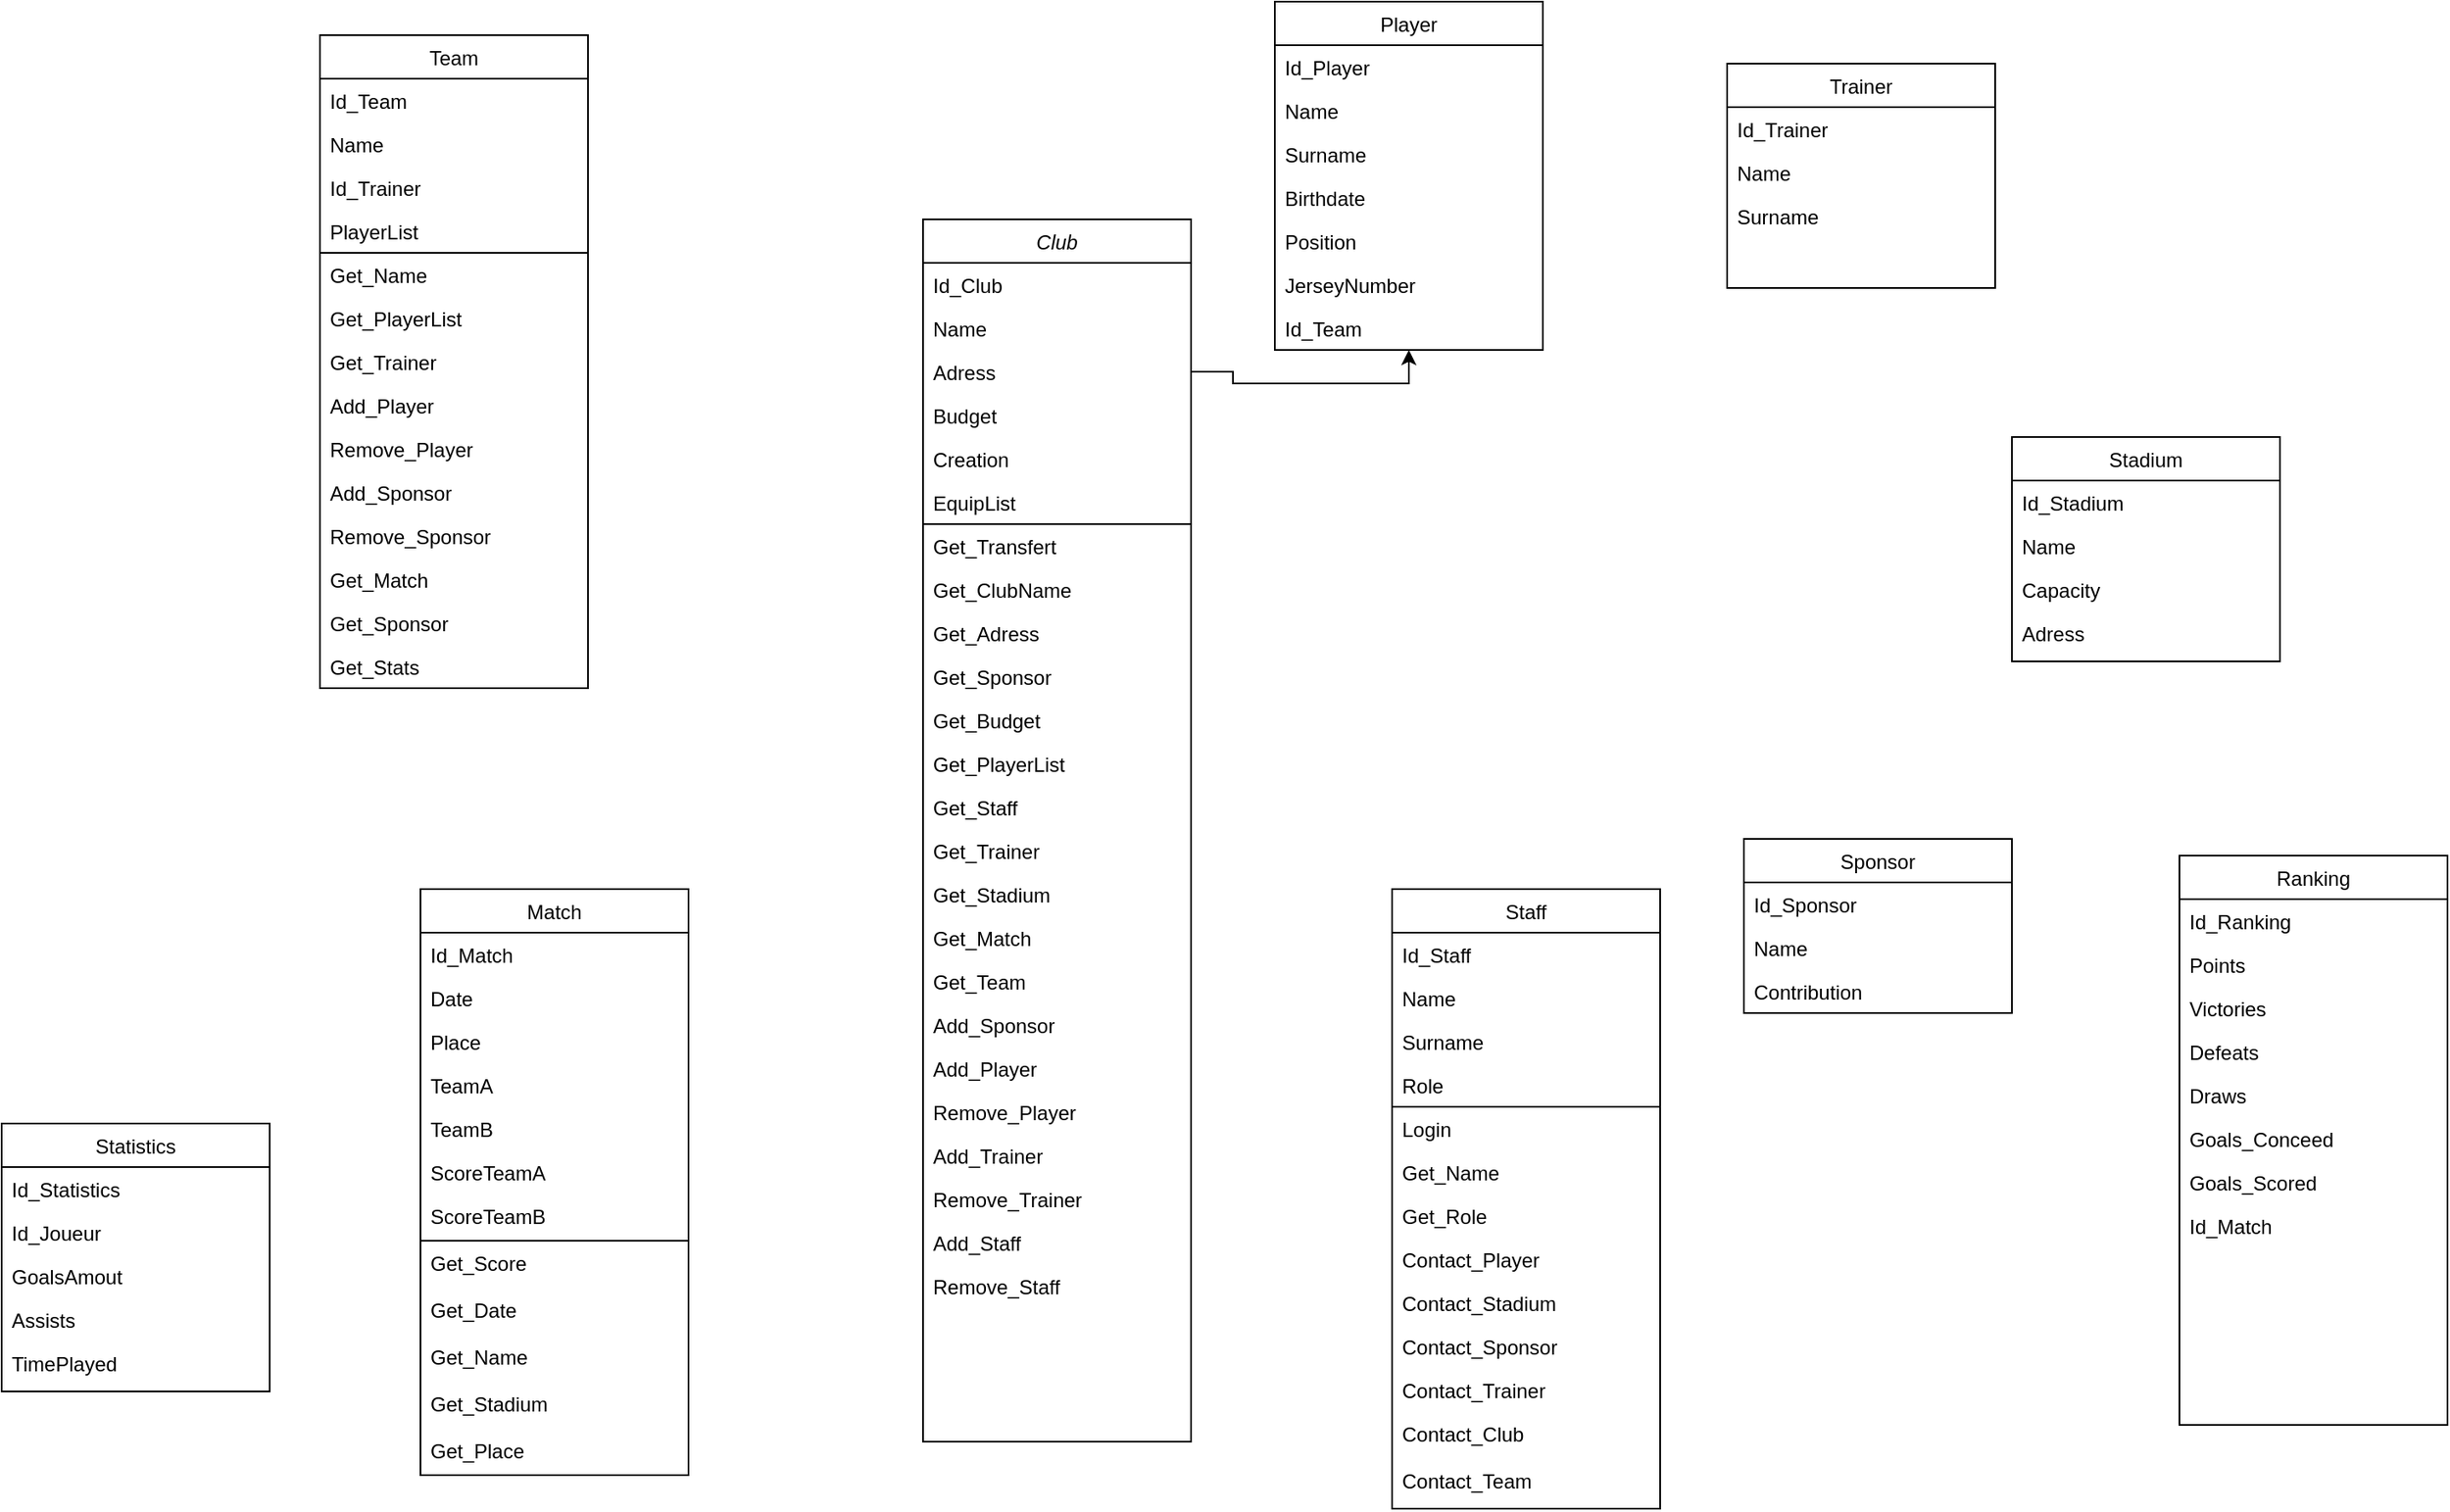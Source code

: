 <mxfile version="24.9.1">
  <diagram id="C5RBs43oDa-KdzZeNtuy" name="Page-1">
    <mxGraphModel dx="1793" dy="965" grid="1" gridSize="10" guides="1" tooltips="1" connect="1" arrows="1" fold="1" page="1" pageScale="1" pageWidth="827" pageHeight="1169" math="0" shadow="0">
      <root>
        <mxCell id="WIyWlLk6GJQsqaUBKTNV-0" />
        <mxCell id="WIyWlLk6GJQsqaUBKTNV-1" parent="WIyWlLk6GJQsqaUBKTNV-0" />
        <mxCell id="zkfFHV4jXpPFQw0GAbJ--0" value="Club" style="swimlane;fontStyle=2;align=center;verticalAlign=top;childLayout=stackLayout;horizontal=1;startSize=26;horizontalStack=0;resizeParent=1;resizeLast=0;collapsible=1;marginBottom=0;rounded=0;shadow=0;strokeWidth=1;" parent="WIyWlLk6GJQsqaUBKTNV-1" vertex="1">
          <mxGeometry x="660" y="370" width="160" height="730" as="geometry">
            <mxRectangle x="230" y="140" width="160" height="26" as="alternateBounds" />
          </mxGeometry>
        </mxCell>
        <mxCell id="zkfFHV4jXpPFQw0GAbJ--1" value="Id_Club" style="text;align=left;verticalAlign=top;spacingLeft=4;spacingRight=4;overflow=hidden;rotatable=0;points=[[0,0.5],[1,0.5]];portConstraint=eastwest;" parent="zkfFHV4jXpPFQw0GAbJ--0" vertex="1">
          <mxGeometry y="26" width="160" height="26" as="geometry" />
        </mxCell>
        <mxCell id="zkfFHV4jXpPFQw0GAbJ--2" value="Name" style="text;align=left;verticalAlign=top;spacingLeft=4;spacingRight=4;overflow=hidden;rotatable=0;points=[[0,0.5],[1,0.5]];portConstraint=eastwest;rounded=0;shadow=0;html=0;" parent="zkfFHV4jXpPFQw0GAbJ--0" vertex="1">
          <mxGeometry y="52" width="160" height="26" as="geometry" />
        </mxCell>
        <mxCell id="zkfFHV4jXpPFQw0GAbJ--3" value="Adress" style="text;align=left;verticalAlign=top;spacingLeft=4;spacingRight=4;overflow=hidden;rotatable=0;points=[[0,0.5],[1,0.5]];portConstraint=eastwest;rounded=0;shadow=0;html=0;" parent="zkfFHV4jXpPFQw0GAbJ--0" vertex="1">
          <mxGeometry y="78" width="160" height="26" as="geometry" />
        </mxCell>
        <mxCell id="9PGojZ2IDabCklF1MC3D-15" value="Budget" style="text;align=left;verticalAlign=top;spacingLeft=4;spacingRight=4;overflow=hidden;rotatable=0;points=[[0,0.5],[1,0.5]];portConstraint=eastwest;rounded=0;shadow=0;html=0;" vertex="1" parent="zkfFHV4jXpPFQw0GAbJ--0">
          <mxGeometry y="104" width="160" height="26" as="geometry" />
        </mxCell>
        <mxCell id="9PGojZ2IDabCklF1MC3D-16" value="Creation" style="text;align=left;verticalAlign=top;spacingLeft=4;spacingRight=4;overflow=hidden;rotatable=0;points=[[0,0.5],[1,0.5]];portConstraint=eastwest;rounded=0;shadow=0;html=0;" vertex="1" parent="zkfFHV4jXpPFQw0GAbJ--0">
          <mxGeometry y="130" width="160" height="26" as="geometry" />
        </mxCell>
        <mxCell id="9PGojZ2IDabCklF1MC3D-18" value="EquipList" style="text;align=left;verticalAlign=top;spacingLeft=4;spacingRight=4;overflow=hidden;rotatable=0;points=[[0,0.5],[1,0.5]];portConstraint=eastwest;rounded=0;shadow=0;html=0;" vertex="1" parent="zkfFHV4jXpPFQw0GAbJ--0">
          <mxGeometry y="156" width="160" height="26" as="geometry" />
        </mxCell>
        <mxCell id="9PGojZ2IDabCklF1MC3D-79" value="" style="endArrow=none;html=1;rounded=0;" edge="1" parent="zkfFHV4jXpPFQw0GAbJ--0">
          <mxGeometry width="50" height="50" relative="1" as="geometry">
            <mxPoint y="182" as="sourcePoint" />
            <mxPoint x="160" y="182" as="targetPoint" />
          </mxGeometry>
        </mxCell>
        <mxCell id="9PGojZ2IDabCklF1MC3D-80" value="Get_Transfert" style="text;align=left;verticalAlign=top;spacingLeft=4;spacingRight=4;overflow=hidden;rotatable=0;points=[[0,0.5],[1,0.5]];portConstraint=eastwest;rounded=0;shadow=0;html=0;" vertex="1" parent="zkfFHV4jXpPFQw0GAbJ--0">
          <mxGeometry y="182" width="160" height="26" as="geometry" />
        </mxCell>
        <mxCell id="9PGojZ2IDabCklF1MC3D-81" value="Get_ClubName" style="text;align=left;verticalAlign=top;spacingLeft=4;spacingRight=4;overflow=hidden;rotatable=0;points=[[0,0.5],[1,0.5]];portConstraint=eastwest;rounded=0;shadow=0;html=0;" vertex="1" parent="zkfFHV4jXpPFQw0GAbJ--0">
          <mxGeometry y="208" width="160" height="26" as="geometry" />
        </mxCell>
        <mxCell id="9PGojZ2IDabCklF1MC3D-82" value="Get_Adress" style="text;align=left;verticalAlign=top;spacingLeft=4;spacingRight=4;overflow=hidden;rotatable=0;points=[[0,0.5],[1,0.5]];portConstraint=eastwest;rounded=0;shadow=0;html=0;" vertex="1" parent="zkfFHV4jXpPFQw0GAbJ--0">
          <mxGeometry y="234" width="160" height="26" as="geometry" />
        </mxCell>
        <mxCell id="9PGojZ2IDabCklF1MC3D-83" value="Get_Sponsor" style="text;align=left;verticalAlign=top;spacingLeft=4;spacingRight=4;overflow=hidden;rotatable=0;points=[[0,0.5],[1,0.5]];portConstraint=eastwest;rounded=0;shadow=0;html=0;" vertex="1" parent="zkfFHV4jXpPFQw0GAbJ--0">
          <mxGeometry y="260" width="160" height="26" as="geometry" />
        </mxCell>
        <mxCell id="9PGojZ2IDabCklF1MC3D-84" value="Get_Budget" style="text;align=left;verticalAlign=top;spacingLeft=4;spacingRight=4;overflow=hidden;rotatable=0;points=[[0,0.5],[1,0.5]];portConstraint=eastwest;rounded=0;shadow=0;html=0;" vertex="1" parent="zkfFHV4jXpPFQw0GAbJ--0">
          <mxGeometry y="286" width="160" height="26" as="geometry" />
        </mxCell>
        <mxCell id="9PGojZ2IDabCklF1MC3D-85" value="Get_PlayerList" style="text;align=left;verticalAlign=top;spacingLeft=4;spacingRight=4;overflow=hidden;rotatable=0;points=[[0,0.5],[1,0.5]];portConstraint=eastwest;rounded=0;shadow=0;html=0;" vertex="1" parent="zkfFHV4jXpPFQw0GAbJ--0">
          <mxGeometry y="312" width="160" height="26" as="geometry" />
        </mxCell>
        <mxCell id="9PGojZ2IDabCklF1MC3D-86" value="Get_Staff" style="text;align=left;verticalAlign=top;spacingLeft=4;spacingRight=4;overflow=hidden;rotatable=0;points=[[0,0.5],[1,0.5]];portConstraint=eastwest;rounded=0;shadow=0;html=0;" vertex="1" parent="zkfFHV4jXpPFQw0GAbJ--0">
          <mxGeometry y="338" width="160" height="26" as="geometry" />
        </mxCell>
        <mxCell id="9PGojZ2IDabCklF1MC3D-87" value="Get_Trainer" style="text;align=left;verticalAlign=top;spacingLeft=4;spacingRight=4;overflow=hidden;rotatable=0;points=[[0,0.5],[1,0.5]];portConstraint=eastwest;rounded=0;shadow=0;html=0;" vertex="1" parent="zkfFHV4jXpPFQw0GAbJ--0">
          <mxGeometry y="364" width="160" height="26" as="geometry" />
        </mxCell>
        <mxCell id="9PGojZ2IDabCklF1MC3D-88" value="Get_Stadium" style="text;align=left;verticalAlign=top;spacingLeft=4;spacingRight=4;overflow=hidden;rotatable=0;points=[[0,0.5],[1,0.5]];portConstraint=eastwest;rounded=0;shadow=0;html=0;" vertex="1" parent="zkfFHV4jXpPFQw0GAbJ--0">
          <mxGeometry y="390" width="160" height="26" as="geometry" />
        </mxCell>
        <mxCell id="9PGojZ2IDabCklF1MC3D-89" value="Get_Match" style="text;align=left;verticalAlign=top;spacingLeft=4;spacingRight=4;overflow=hidden;rotatable=0;points=[[0,0.5],[1,0.5]];portConstraint=eastwest;rounded=0;shadow=0;html=0;" vertex="1" parent="zkfFHV4jXpPFQw0GAbJ--0">
          <mxGeometry y="416" width="160" height="26" as="geometry" />
        </mxCell>
        <mxCell id="9PGojZ2IDabCklF1MC3D-90" value="Get_Team" style="text;align=left;verticalAlign=top;spacingLeft=4;spacingRight=4;overflow=hidden;rotatable=0;points=[[0,0.5],[1,0.5]];portConstraint=eastwest;rounded=0;shadow=0;html=0;" vertex="1" parent="zkfFHV4jXpPFQw0GAbJ--0">
          <mxGeometry y="442" width="160" height="26" as="geometry" />
        </mxCell>
        <mxCell id="9PGojZ2IDabCklF1MC3D-128" value="Add_Sponsor" style="text;align=left;verticalAlign=top;spacingLeft=4;spacingRight=4;overflow=hidden;rotatable=0;points=[[0,0.5],[1,0.5]];portConstraint=eastwest;rounded=0;shadow=0;html=0;" vertex="1" parent="zkfFHV4jXpPFQw0GAbJ--0">
          <mxGeometry y="468" width="160" height="26" as="geometry" />
        </mxCell>
        <mxCell id="9PGojZ2IDabCklF1MC3D-123" value="Add_Player" style="text;align=left;verticalAlign=top;spacingLeft=4;spacingRight=4;overflow=hidden;rotatable=0;points=[[0,0.5],[1,0.5]];portConstraint=eastwest;rounded=0;shadow=0;html=0;" vertex="1" parent="zkfFHV4jXpPFQw0GAbJ--0">
          <mxGeometry y="494" width="160" height="26" as="geometry" />
        </mxCell>
        <mxCell id="9PGojZ2IDabCklF1MC3D-124" value="Remove_Player" style="text;align=left;verticalAlign=top;spacingLeft=4;spacingRight=4;overflow=hidden;rotatable=0;points=[[0,0.5],[1,0.5]];portConstraint=eastwest;rounded=0;shadow=0;html=0;" vertex="1" parent="zkfFHV4jXpPFQw0GAbJ--0">
          <mxGeometry y="520" width="160" height="26" as="geometry" />
        </mxCell>
        <mxCell id="9PGojZ2IDabCklF1MC3D-126" value="Add_Trainer" style="text;align=left;verticalAlign=top;spacingLeft=4;spacingRight=4;overflow=hidden;rotatable=0;points=[[0,0.5],[1,0.5]];portConstraint=eastwest;rounded=0;shadow=0;html=0;" vertex="1" parent="zkfFHV4jXpPFQw0GAbJ--0">
          <mxGeometry y="546" width="160" height="26" as="geometry" />
        </mxCell>
        <mxCell id="9PGojZ2IDabCklF1MC3D-129" value="Remove_Trainer" style="text;align=left;verticalAlign=top;spacingLeft=4;spacingRight=4;overflow=hidden;rotatable=0;points=[[0,0.5],[1,0.5]];portConstraint=eastwest;rounded=0;shadow=0;html=0;" vertex="1" parent="zkfFHV4jXpPFQw0GAbJ--0">
          <mxGeometry y="572" width="160" height="26" as="geometry" />
        </mxCell>
        <mxCell id="9PGojZ2IDabCklF1MC3D-130" value="Add_Staff" style="text;align=left;verticalAlign=top;spacingLeft=4;spacingRight=4;overflow=hidden;rotatable=0;points=[[0,0.5],[1,0.5]];portConstraint=eastwest;rounded=0;shadow=0;html=0;" vertex="1" parent="zkfFHV4jXpPFQw0GAbJ--0">
          <mxGeometry y="598" width="160" height="26" as="geometry" />
        </mxCell>
        <mxCell id="9PGojZ2IDabCklF1MC3D-131" value="Remove_Staff" style="text;align=left;verticalAlign=top;spacingLeft=4;spacingRight=4;overflow=hidden;rotatable=0;points=[[0,0.5],[1,0.5]];portConstraint=eastwest;rounded=0;shadow=0;html=0;" vertex="1" parent="zkfFHV4jXpPFQw0GAbJ--0">
          <mxGeometry y="624" width="160" height="26" as="geometry" />
        </mxCell>
        <mxCell id="zkfFHV4jXpPFQw0GAbJ--17" value="Player" style="swimlane;fontStyle=0;align=center;verticalAlign=top;childLayout=stackLayout;horizontal=1;startSize=26;horizontalStack=0;resizeParent=1;resizeLast=0;collapsible=1;marginBottom=0;rounded=0;shadow=0;strokeWidth=1;" parent="WIyWlLk6GJQsqaUBKTNV-1" vertex="1">
          <mxGeometry x="870" y="240" width="160" height="208" as="geometry">
            <mxRectangle x="550" y="140" width="160" height="26" as="alternateBounds" />
          </mxGeometry>
        </mxCell>
        <mxCell id="zkfFHV4jXpPFQw0GAbJ--18" value="Id_Player" style="text;align=left;verticalAlign=top;spacingLeft=4;spacingRight=4;overflow=hidden;rotatable=0;points=[[0,0.5],[1,0.5]];portConstraint=eastwest;" parent="zkfFHV4jXpPFQw0GAbJ--17" vertex="1">
          <mxGeometry y="26" width="160" height="26" as="geometry" />
        </mxCell>
        <mxCell id="zkfFHV4jXpPFQw0GAbJ--19" value="Name" style="text;align=left;verticalAlign=top;spacingLeft=4;spacingRight=4;overflow=hidden;rotatable=0;points=[[0,0.5],[1,0.5]];portConstraint=eastwest;rounded=0;shadow=0;html=0;" parent="zkfFHV4jXpPFQw0GAbJ--17" vertex="1">
          <mxGeometry y="52" width="160" height="26" as="geometry" />
        </mxCell>
        <mxCell id="zkfFHV4jXpPFQw0GAbJ--20" value="Surname" style="text;align=left;verticalAlign=top;spacingLeft=4;spacingRight=4;overflow=hidden;rotatable=0;points=[[0,0.5],[1,0.5]];portConstraint=eastwest;rounded=0;shadow=0;html=0;" parent="zkfFHV4jXpPFQw0GAbJ--17" vertex="1">
          <mxGeometry y="78" width="160" height="26" as="geometry" />
        </mxCell>
        <mxCell id="zkfFHV4jXpPFQw0GAbJ--21" value="Birthdate" style="text;align=left;verticalAlign=top;spacingLeft=4;spacingRight=4;overflow=hidden;rotatable=0;points=[[0,0.5],[1,0.5]];portConstraint=eastwest;rounded=0;shadow=0;html=0;" parent="zkfFHV4jXpPFQw0GAbJ--17" vertex="1">
          <mxGeometry y="104" width="160" height="26" as="geometry" />
        </mxCell>
        <mxCell id="zkfFHV4jXpPFQw0GAbJ--22" value="Position" style="text;align=left;verticalAlign=top;spacingLeft=4;spacingRight=4;overflow=hidden;rotatable=0;points=[[0,0.5],[1,0.5]];portConstraint=eastwest;rounded=0;shadow=0;html=0;" parent="zkfFHV4jXpPFQw0GAbJ--17" vertex="1">
          <mxGeometry y="130" width="160" height="26" as="geometry" />
        </mxCell>
        <mxCell id="zkfFHV4jXpPFQw0GAbJ--24" value="JerseyNumber" style="text;align=left;verticalAlign=top;spacingLeft=4;spacingRight=4;overflow=hidden;rotatable=0;points=[[0,0.5],[1,0.5]];portConstraint=eastwest;" parent="zkfFHV4jXpPFQw0GAbJ--17" vertex="1">
          <mxGeometry y="156" width="160" height="26" as="geometry" />
        </mxCell>
        <mxCell id="zkfFHV4jXpPFQw0GAbJ--25" value="Id_Team" style="text;align=left;verticalAlign=top;spacingLeft=4;spacingRight=4;overflow=hidden;rotatable=0;points=[[0,0.5],[1,0.5]];portConstraint=eastwest;" parent="zkfFHV4jXpPFQw0GAbJ--17" vertex="1">
          <mxGeometry y="182" width="160" height="26" as="geometry" />
        </mxCell>
        <mxCell id="9PGojZ2IDabCklF1MC3D-20" value="Team" style="swimlane;fontStyle=0;align=center;verticalAlign=top;childLayout=stackLayout;horizontal=1;startSize=26;horizontalStack=0;resizeParent=1;resizeLast=0;collapsible=1;marginBottom=0;rounded=0;shadow=0;strokeWidth=1;" vertex="1" parent="WIyWlLk6GJQsqaUBKTNV-1">
          <mxGeometry x="300" y="260" width="160" height="390" as="geometry">
            <mxRectangle x="550" y="140" width="160" height="26" as="alternateBounds" />
          </mxGeometry>
        </mxCell>
        <mxCell id="9PGojZ2IDabCklF1MC3D-21" value="Id_Team" style="text;align=left;verticalAlign=top;spacingLeft=4;spacingRight=4;overflow=hidden;rotatable=0;points=[[0,0.5],[1,0.5]];portConstraint=eastwest;" vertex="1" parent="9PGojZ2IDabCklF1MC3D-20">
          <mxGeometry y="26" width="160" height="26" as="geometry" />
        </mxCell>
        <mxCell id="9PGojZ2IDabCklF1MC3D-22" value="Name" style="text;align=left;verticalAlign=top;spacingLeft=4;spacingRight=4;overflow=hidden;rotatable=0;points=[[0,0.5],[1,0.5]];portConstraint=eastwest;rounded=0;shadow=0;html=0;" vertex="1" parent="9PGojZ2IDabCklF1MC3D-20">
          <mxGeometry y="52" width="160" height="26" as="geometry" />
        </mxCell>
        <mxCell id="9PGojZ2IDabCklF1MC3D-23" value="Id_Trainer" style="text;align=left;verticalAlign=top;spacingLeft=4;spacingRight=4;overflow=hidden;rotatable=0;points=[[0,0.5],[1,0.5]];portConstraint=eastwest;rounded=0;shadow=0;html=0;" vertex="1" parent="9PGojZ2IDabCklF1MC3D-20">
          <mxGeometry y="78" width="160" height="26" as="geometry" />
        </mxCell>
        <mxCell id="9PGojZ2IDabCklF1MC3D-24" value="PlayerList" style="text;align=left;verticalAlign=top;spacingLeft=4;spacingRight=4;overflow=hidden;rotatable=0;points=[[0,0.5],[1,0.5]];portConstraint=eastwest;rounded=0;shadow=0;html=0;" vertex="1" parent="9PGojZ2IDabCklF1MC3D-20">
          <mxGeometry y="104" width="160" height="26" as="geometry" />
        </mxCell>
        <mxCell id="9PGojZ2IDabCklF1MC3D-70" value="" style="endArrow=none;html=1;rounded=0;exitX=0;exitY=0.75;exitDx=0;exitDy=0;entryX=1;entryY=0.75;entryDx=0;entryDy=0;" edge="1" parent="9PGojZ2IDabCklF1MC3D-20">
          <mxGeometry width="50" height="50" relative="1" as="geometry">
            <mxPoint y="130" as="sourcePoint" />
            <mxPoint x="160" y="130" as="targetPoint" />
          </mxGeometry>
        </mxCell>
        <mxCell id="9PGojZ2IDabCklF1MC3D-71" value="Get_Name" style="text;align=left;verticalAlign=top;spacingLeft=4;spacingRight=4;overflow=hidden;rotatable=0;points=[[0,0.5],[1,0.5]];portConstraint=eastwest;rounded=0;shadow=0;html=0;" vertex="1" parent="9PGojZ2IDabCklF1MC3D-20">
          <mxGeometry y="130" width="160" height="26" as="geometry" />
        </mxCell>
        <mxCell id="9PGojZ2IDabCklF1MC3D-72" value="Get_PlayerList" style="text;align=left;verticalAlign=top;spacingLeft=4;spacingRight=4;overflow=hidden;rotatable=0;points=[[0,0.5],[1,0.5]];portConstraint=eastwest;rounded=0;shadow=0;html=0;" vertex="1" parent="9PGojZ2IDabCklF1MC3D-20">
          <mxGeometry y="156" width="160" height="26" as="geometry" />
        </mxCell>
        <mxCell id="9PGojZ2IDabCklF1MC3D-73" value="Get_Trainer" style="text;align=left;verticalAlign=top;spacingLeft=4;spacingRight=4;overflow=hidden;rotatable=0;points=[[0,0.5],[1,0.5]];portConstraint=eastwest;rounded=0;shadow=0;html=0;" vertex="1" parent="9PGojZ2IDabCklF1MC3D-20">
          <mxGeometry y="182" width="160" height="26" as="geometry" />
        </mxCell>
        <mxCell id="9PGojZ2IDabCklF1MC3D-74" value="Add_Player" style="text;align=left;verticalAlign=top;spacingLeft=4;spacingRight=4;overflow=hidden;rotatable=0;points=[[0,0.5],[1,0.5]];portConstraint=eastwest;rounded=0;shadow=0;html=0;" vertex="1" parent="9PGojZ2IDabCklF1MC3D-20">
          <mxGeometry y="208" width="160" height="26" as="geometry" />
        </mxCell>
        <mxCell id="9PGojZ2IDabCklF1MC3D-75" value="Remove_Player" style="text;align=left;verticalAlign=top;spacingLeft=4;spacingRight=4;overflow=hidden;rotatable=0;points=[[0,0.5],[1,0.5]];portConstraint=eastwest;rounded=0;shadow=0;html=0;" vertex="1" parent="9PGojZ2IDabCklF1MC3D-20">
          <mxGeometry y="234" width="160" height="26" as="geometry" />
        </mxCell>
        <mxCell id="9PGojZ2IDabCklF1MC3D-107" value="Add_Sponsor" style="text;align=left;verticalAlign=top;spacingLeft=4;spacingRight=4;overflow=hidden;rotatable=0;points=[[0,0.5],[1,0.5]];portConstraint=eastwest;rounded=0;shadow=0;html=0;" vertex="1" parent="9PGojZ2IDabCklF1MC3D-20">
          <mxGeometry y="260" width="160" height="26" as="geometry" />
        </mxCell>
        <mxCell id="9PGojZ2IDabCklF1MC3D-108" value="Remove_Sponsor" style="text;align=left;verticalAlign=top;spacingLeft=4;spacingRight=4;overflow=hidden;rotatable=0;points=[[0,0.5],[1,0.5]];portConstraint=eastwest;rounded=0;shadow=0;html=0;" vertex="1" parent="9PGojZ2IDabCklF1MC3D-20">
          <mxGeometry y="286" width="160" height="26" as="geometry" />
        </mxCell>
        <mxCell id="9PGojZ2IDabCklF1MC3D-109" value="Get_Match" style="text;align=left;verticalAlign=top;spacingLeft=4;spacingRight=4;overflow=hidden;rotatable=0;points=[[0,0.5],[1,0.5]];portConstraint=eastwest;rounded=0;shadow=0;html=0;" vertex="1" parent="9PGojZ2IDabCklF1MC3D-20">
          <mxGeometry y="312" width="160" height="26" as="geometry" />
        </mxCell>
        <mxCell id="9PGojZ2IDabCklF1MC3D-110" value="Get_Sponsor" style="text;align=left;verticalAlign=top;spacingLeft=4;spacingRight=4;overflow=hidden;rotatable=0;points=[[0,0.5],[1,0.5]];portConstraint=eastwest;rounded=0;shadow=0;html=0;" vertex="1" parent="9PGojZ2IDabCklF1MC3D-20">
          <mxGeometry y="338" width="160" height="26" as="geometry" />
        </mxCell>
        <mxCell id="9PGojZ2IDabCklF1MC3D-111" value="Get_Stats" style="text;align=left;verticalAlign=top;spacingLeft=4;spacingRight=4;overflow=hidden;rotatable=0;points=[[0,0.5],[1,0.5]];portConstraint=eastwest;rounded=0;shadow=0;html=0;" vertex="1" parent="9PGojZ2IDabCklF1MC3D-20">
          <mxGeometry y="364" width="160" height="26" as="geometry" />
        </mxCell>
        <mxCell id="9PGojZ2IDabCklF1MC3D-28" value="Trainer" style="swimlane;fontStyle=0;align=center;verticalAlign=top;childLayout=stackLayout;horizontal=1;startSize=26;horizontalStack=0;resizeParent=1;resizeLast=0;collapsible=1;marginBottom=0;rounded=0;shadow=0;strokeWidth=1;" vertex="1" parent="WIyWlLk6GJQsqaUBKTNV-1">
          <mxGeometry x="1140" y="277" width="160" height="134" as="geometry">
            <mxRectangle x="550" y="140" width="160" height="26" as="alternateBounds" />
          </mxGeometry>
        </mxCell>
        <mxCell id="9PGojZ2IDabCklF1MC3D-29" value="Id_Trainer" style="text;align=left;verticalAlign=top;spacingLeft=4;spacingRight=4;overflow=hidden;rotatable=0;points=[[0,0.5],[1,0.5]];portConstraint=eastwest;" vertex="1" parent="9PGojZ2IDabCklF1MC3D-28">
          <mxGeometry y="26" width="160" height="26" as="geometry" />
        </mxCell>
        <mxCell id="9PGojZ2IDabCklF1MC3D-30" value="Name" style="text;align=left;verticalAlign=top;spacingLeft=4;spacingRight=4;overflow=hidden;rotatable=0;points=[[0,0.5],[1,0.5]];portConstraint=eastwest;rounded=0;shadow=0;html=0;" vertex="1" parent="9PGojZ2IDabCklF1MC3D-28">
          <mxGeometry y="52" width="160" height="26" as="geometry" />
        </mxCell>
        <mxCell id="9PGojZ2IDabCklF1MC3D-31" value="Surname" style="text;align=left;verticalAlign=top;spacingLeft=4;spacingRight=4;overflow=hidden;rotatable=0;points=[[0,0.5],[1,0.5]];portConstraint=eastwest;rounded=0;shadow=0;html=0;" vertex="1" parent="9PGojZ2IDabCklF1MC3D-28">
          <mxGeometry y="78" width="160" height="26" as="geometry" />
        </mxCell>
        <mxCell id="9PGojZ2IDabCklF1MC3D-33" value="Match" style="swimlane;fontStyle=0;align=center;verticalAlign=top;childLayout=stackLayout;horizontal=1;startSize=26;horizontalStack=0;resizeParent=1;resizeLast=0;collapsible=1;marginBottom=0;rounded=0;shadow=0;strokeWidth=1;" vertex="1" parent="WIyWlLk6GJQsqaUBKTNV-1">
          <mxGeometry x="360" y="770" width="160" height="350" as="geometry">
            <mxRectangle x="550" y="140" width="160" height="26" as="alternateBounds" />
          </mxGeometry>
        </mxCell>
        <mxCell id="9PGojZ2IDabCklF1MC3D-34" value="Id_Match" style="text;align=left;verticalAlign=top;spacingLeft=4;spacingRight=4;overflow=hidden;rotatable=0;points=[[0,0.5],[1,0.5]];portConstraint=eastwest;" vertex="1" parent="9PGojZ2IDabCklF1MC3D-33">
          <mxGeometry y="26" width="160" height="26" as="geometry" />
        </mxCell>
        <mxCell id="9PGojZ2IDabCklF1MC3D-35" value="Date" style="text;align=left;verticalAlign=top;spacingLeft=4;spacingRight=4;overflow=hidden;rotatable=0;points=[[0,0.5],[1,0.5]];portConstraint=eastwest;rounded=0;shadow=0;html=0;" vertex="1" parent="9PGojZ2IDabCklF1MC3D-33">
          <mxGeometry y="52" width="160" height="26" as="geometry" />
        </mxCell>
        <mxCell id="9PGojZ2IDabCklF1MC3D-36" value="Place" style="text;align=left;verticalAlign=top;spacingLeft=4;spacingRight=4;overflow=hidden;rotatable=0;points=[[0,0.5],[1,0.5]];portConstraint=eastwest;rounded=0;shadow=0;html=0;" vertex="1" parent="9PGojZ2IDabCklF1MC3D-33">
          <mxGeometry y="78" width="160" height="26" as="geometry" />
        </mxCell>
        <mxCell id="9PGojZ2IDabCklF1MC3D-37" value="TeamA" style="text;align=left;verticalAlign=top;spacingLeft=4;spacingRight=4;overflow=hidden;rotatable=0;points=[[0,0.5],[1,0.5]];portConstraint=eastwest;rounded=0;shadow=0;html=0;" vertex="1" parent="9PGojZ2IDabCklF1MC3D-33">
          <mxGeometry y="104" width="160" height="26" as="geometry" />
        </mxCell>
        <mxCell id="9PGojZ2IDabCklF1MC3D-38" value="TeamB" style="text;align=left;verticalAlign=top;spacingLeft=4;spacingRight=4;overflow=hidden;rotatable=0;points=[[0,0.5],[1,0.5]];portConstraint=eastwest;rounded=0;shadow=0;html=0;" vertex="1" parent="9PGojZ2IDabCklF1MC3D-33">
          <mxGeometry y="130" width="160" height="26" as="geometry" />
        </mxCell>
        <mxCell id="9PGojZ2IDabCklF1MC3D-39" value="ScoreTeamA" style="text;align=left;verticalAlign=top;spacingLeft=4;spacingRight=4;overflow=hidden;rotatable=0;points=[[0,0.5],[1,0.5]];portConstraint=eastwest;" vertex="1" parent="9PGojZ2IDabCklF1MC3D-33">
          <mxGeometry y="156" width="160" height="26" as="geometry" />
        </mxCell>
        <mxCell id="9PGojZ2IDabCklF1MC3D-40" value="ScoreTeamB" style="text;align=left;verticalAlign=top;spacingLeft=4;spacingRight=4;overflow=hidden;rotatable=0;points=[[0,0.5],[1,0.5]];portConstraint=eastwest;" vertex="1" parent="9PGojZ2IDabCklF1MC3D-33">
          <mxGeometry y="182" width="160" height="28" as="geometry" />
        </mxCell>
        <mxCell id="9PGojZ2IDabCklF1MC3D-101" value="" style="endArrow=none;html=1;rounded=0;" edge="1" parent="9PGojZ2IDabCklF1MC3D-33">
          <mxGeometry width="50" height="50" relative="1" as="geometry">
            <mxPoint y="210" as="sourcePoint" />
            <mxPoint x="160" y="210" as="targetPoint" />
          </mxGeometry>
        </mxCell>
        <mxCell id="9PGojZ2IDabCklF1MC3D-102" value="Get_Score" style="text;align=left;verticalAlign=top;spacingLeft=4;spacingRight=4;overflow=hidden;rotatable=0;points=[[0,0.5],[1,0.5]];portConstraint=eastwest;rounded=0;shadow=0;html=0;" vertex="1" parent="9PGojZ2IDabCklF1MC3D-33">
          <mxGeometry y="210" width="160" height="28" as="geometry" />
        </mxCell>
        <mxCell id="9PGojZ2IDabCklF1MC3D-103" value="Get_Date" style="text;align=left;verticalAlign=top;spacingLeft=4;spacingRight=4;overflow=hidden;rotatable=0;points=[[0,0.5],[1,0.5]];portConstraint=eastwest;rounded=0;shadow=0;html=0;" vertex="1" parent="9PGojZ2IDabCklF1MC3D-33">
          <mxGeometry y="238" width="160" height="28" as="geometry" />
        </mxCell>
        <mxCell id="9PGojZ2IDabCklF1MC3D-104" value="Get_Name" style="text;align=left;verticalAlign=top;spacingLeft=4;spacingRight=4;overflow=hidden;rotatable=0;points=[[0,0.5],[1,0.5]];portConstraint=eastwest;rounded=0;shadow=0;html=0;" vertex="1" parent="9PGojZ2IDabCklF1MC3D-33">
          <mxGeometry y="266" width="160" height="28" as="geometry" />
        </mxCell>
        <mxCell id="9PGojZ2IDabCklF1MC3D-105" value="Get_Stadium" style="text;align=left;verticalAlign=top;spacingLeft=4;spacingRight=4;overflow=hidden;rotatable=0;points=[[0,0.5],[1,0.5]];portConstraint=eastwest;rounded=0;shadow=0;html=0;" vertex="1" parent="9PGojZ2IDabCklF1MC3D-33">
          <mxGeometry y="294" width="160" height="28" as="geometry" />
        </mxCell>
        <mxCell id="9PGojZ2IDabCklF1MC3D-106" value="Get_Place" style="text;align=left;verticalAlign=top;spacingLeft=4;spacingRight=4;overflow=hidden;rotatable=0;points=[[0,0.5],[1,0.5]];portConstraint=eastwest;rounded=0;shadow=0;html=0;" vertex="1" parent="9PGojZ2IDabCklF1MC3D-33">
          <mxGeometry y="322" width="160" height="28" as="geometry" />
        </mxCell>
        <mxCell id="9PGojZ2IDabCklF1MC3D-41" value="Stadium" style="swimlane;fontStyle=0;align=center;verticalAlign=top;childLayout=stackLayout;horizontal=1;startSize=26;horizontalStack=0;resizeParent=1;resizeLast=0;collapsible=1;marginBottom=0;rounded=0;shadow=0;strokeWidth=1;" vertex="1" parent="WIyWlLk6GJQsqaUBKTNV-1">
          <mxGeometry x="1310" y="500" width="160" height="134" as="geometry">
            <mxRectangle x="550" y="140" width="160" height="26" as="alternateBounds" />
          </mxGeometry>
        </mxCell>
        <mxCell id="9PGojZ2IDabCklF1MC3D-42" value="Id_Stadium" style="text;align=left;verticalAlign=top;spacingLeft=4;spacingRight=4;overflow=hidden;rotatable=0;points=[[0,0.5],[1,0.5]];portConstraint=eastwest;" vertex="1" parent="9PGojZ2IDabCklF1MC3D-41">
          <mxGeometry y="26" width="160" height="26" as="geometry" />
        </mxCell>
        <mxCell id="9PGojZ2IDabCklF1MC3D-43" value="Name" style="text;align=left;verticalAlign=top;spacingLeft=4;spacingRight=4;overflow=hidden;rotatable=0;points=[[0,0.5],[1,0.5]];portConstraint=eastwest;rounded=0;shadow=0;html=0;" vertex="1" parent="9PGojZ2IDabCklF1MC3D-41">
          <mxGeometry y="52" width="160" height="26" as="geometry" />
        </mxCell>
        <mxCell id="9PGojZ2IDabCklF1MC3D-44" value="Capacity" style="text;align=left;verticalAlign=top;spacingLeft=4;spacingRight=4;overflow=hidden;rotatable=0;points=[[0,0.5],[1,0.5]];portConstraint=eastwest;rounded=0;shadow=0;html=0;" vertex="1" parent="9PGojZ2IDabCklF1MC3D-41">
          <mxGeometry y="78" width="160" height="26" as="geometry" />
        </mxCell>
        <mxCell id="9PGojZ2IDabCklF1MC3D-45" value="Adress" style="text;align=left;verticalAlign=top;spacingLeft=4;spacingRight=4;overflow=hidden;rotatable=0;points=[[0,0.5],[1,0.5]];portConstraint=eastwest;rounded=0;shadow=0;html=0;" vertex="1" parent="9PGojZ2IDabCklF1MC3D-41">
          <mxGeometry y="104" width="160" height="26" as="geometry" />
        </mxCell>
        <mxCell id="9PGojZ2IDabCklF1MC3D-46" value="Sponsor" style="swimlane;fontStyle=0;align=center;verticalAlign=top;childLayout=stackLayout;horizontal=1;startSize=26;horizontalStack=0;resizeParent=1;resizeLast=0;collapsible=1;marginBottom=0;rounded=0;shadow=0;strokeWidth=1;" vertex="1" parent="WIyWlLk6GJQsqaUBKTNV-1">
          <mxGeometry x="1150" y="740" width="160" height="104" as="geometry">
            <mxRectangle x="550" y="140" width="160" height="26" as="alternateBounds" />
          </mxGeometry>
        </mxCell>
        <mxCell id="9PGojZ2IDabCklF1MC3D-47" value="Id_Sponsor" style="text;align=left;verticalAlign=top;spacingLeft=4;spacingRight=4;overflow=hidden;rotatable=0;points=[[0,0.5],[1,0.5]];portConstraint=eastwest;" vertex="1" parent="9PGojZ2IDabCklF1MC3D-46">
          <mxGeometry y="26" width="160" height="26" as="geometry" />
        </mxCell>
        <mxCell id="9PGojZ2IDabCklF1MC3D-48" value="Name" style="text;align=left;verticalAlign=top;spacingLeft=4;spacingRight=4;overflow=hidden;rotatable=0;points=[[0,0.5],[1,0.5]];portConstraint=eastwest;rounded=0;shadow=0;html=0;" vertex="1" parent="9PGojZ2IDabCklF1MC3D-46">
          <mxGeometry y="52" width="160" height="26" as="geometry" />
        </mxCell>
        <mxCell id="9PGojZ2IDabCklF1MC3D-49" value="Contribution" style="text;align=left;verticalAlign=top;spacingLeft=4;spacingRight=4;overflow=hidden;rotatable=0;points=[[0,0.5],[1,0.5]];portConstraint=eastwest;rounded=0;shadow=0;html=0;" vertex="1" parent="9PGojZ2IDabCklF1MC3D-46">
          <mxGeometry y="78" width="160" height="26" as="geometry" />
        </mxCell>
        <mxCell id="9PGojZ2IDabCklF1MC3D-51" value="Staff" style="swimlane;fontStyle=0;align=center;verticalAlign=top;childLayout=stackLayout;horizontal=1;startSize=26;horizontalStack=0;resizeParent=1;resizeLast=0;collapsible=1;marginBottom=0;rounded=0;shadow=0;strokeWidth=1;" vertex="1" parent="WIyWlLk6GJQsqaUBKTNV-1">
          <mxGeometry x="940" y="770" width="160" height="370" as="geometry">
            <mxRectangle x="550" y="140" width="160" height="26" as="alternateBounds" />
          </mxGeometry>
        </mxCell>
        <mxCell id="9PGojZ2IDabCklF1MC3D-52" value="Id_Staff" style="text;align=left;verticalAlign=top;spacingLeft=4;spacingRight=4;overflow=hidden;rotatable=0;points=[[0,0.5],[1,0.5]];portConstraint=eastwest;" vertex="1" parent="9PGojZ2IDabCklF1MC3D-51">
          <mxGeometry y="26" width="160" height="26" as="geometry" />
        </mxCell>
        <mxCell id="9PGojZ2IDabCklF1MC3D-53" value="Name" style="text;align=left;verticalAlign=top;spacingLeft=4;spacingRight=4;overflow=hidden;rotatable=0;points=[[0,0.5],[1,0.5]];portConstraint=eastwest;rounded=0;shadow=0;html=0;" vertex="1" parent="9PGojZ2IDabCklF1MC3D-51">
          <mxGeometry y="52" width="160" height="26" as="geometry" />
        </mxCell>
        <mxCell id="9PGojZ2IDabCklF1MC3D-54" value="Surname" style="text;align=left;verticalAlign=top;spacingLeft=4;spacingRight=4;overflow=hidden;rotatable=0;points=[[0,0.5],[1,0.5]];portConstraint=eastwest;rounded=0;shadow=0;html=0;" vertex="1" parent="9PGojZ2IDabCklF1MC3D-51">
          <mxGeometry y="78" width="160" height="26" as="geometry" />
        </mxCell>
        <mxCell id="9PGojZ2IDabCklF1MC3D-55" value="Role" style="text;align=left;verticalAlign=top;spacingLeft=4;spacingRight=4;overflow=hidden;rotatable=0;points=[[0,0.5],[1,0.5]];portConstraint=eastwest;rounded=0;shadow=0;html=0;" vertex="1" parent="9PGojZ2IDabCklF1MC3D-51">
          <mxGeometry y="104" width="160" height="26" as="geometry" />
        </mxCell>
        <mxCell id="9PGojZ2IDabCklF1MC3D-91" value="" style="endArrow=none;html=1;rounded=0;" edge="1" parent="9PGojZ2IDabCklF1MC3D-51">
          <mxGeometry width="50" height="50" relative="1" as="geometry">
            <mxPoint y="130" as="sourcePoint" />
            <mxPoint x="160" y="130" as="targetPoint" />
          </mxGeometry>
        </mxCell>
        <mxCell id="9PGojZ2IDabCklF1MC3D-92" value="Login" style="text;align=left;verticalAlign=top;spacingLeft=4;spacingRight=4;overflow=hidden;rotatable=0;points=[[0,0.5],[1,0.5]];portConstraint=eastwest;rounded=0;shadow=0;html=0;" vertex="1" parent="9PGojZ2IDabCklF1MC3D-51">
          <mxGeometry y="130" width="160" height="26" as="geometry" />
        </mxCell>
        <mxCell id="9PGojZ2IDabCklF1MC3D-93" value="Get_Name" style="text;align=left;verticalAlign=top;spacingLeft=4;spacingRight=4;overflow=hidden;rotatable=0;points=[[0,0.5],[1,0.5]];portConstraint=eastwest;rounded=0;shadow=0;html=0;" vertex="1" parent="9PGojZ2IDabCklF1MC3D-51">
          <mxGeometry y="156" width="160" height="26" as="geometry" />
        </mxCell>
        <mxCell id="9PGojZ2IDabCklF1MC3D-94" value="Get_Role" style="text;align=left;verticalAlign=top;spacingLeft=4;spacingRight=4;overflow=hidden;rotatable=0;points=[[0,0.5],[1,0.5]];portConstraint=eastwest;rounded=0;shadow=0;html=0;" vertex="1" parent="9PGojZ2IDabCklF1MC3D-51">
          <mxGeometry y="182" width="160" height="26" as="geometry" />
        </mxCell>
        <mxCell id="9PGojZ2IDabCklF1MC3D-95" value="Contact_Player" style="text;align=left;verticalAlign=top;spacingLeft=4;spacingRight=4;overflow=hidden;rotatable=0;points=[[0,0.5],[1,0.5]];portConstraint=eastwest;rounded=0;shadow=0;html=0;" vertex="1" parent="9PGojZ2IDabCklF1MC3D-51">
          <mxGeometry y="208" width="160" height="26" as="geometry" />
        </mxCell>
        <mxCell id="9PGojZ2IDabCklF1MC3D-96" value="Contact_Stadium" style="text;align=left;verticalAlign=top;spacingLeft=4;spacingRight=4;overflow=hidden;rotatable=0;points=[[0,0.5],[1,0.5]];portConstraint=eastwest;rounded=0;shadow=0;html=0;" vertex="1" parent="9PGojZ2IDabCklF1MC3D-51">
          <mxGeometry y="234" width="160" height="26" as="geometry" />
        </mxCell>
        <mxCell id="9PGojZ2IDabCklF1MC3D-97" value="Contact_Sponsor" style="text;align=left;verticalAlign=top;spacingLeft=4;spacingRight=4;overflow=hidden;rotatable=0;points=[[0,0.5],[1,0.5]];portConstraint=eastwest;rounded=0;shadow=0;html=0;" vertex="1" parent="9PGojZ2IDabCklF1MC3D-51">
          <mxGeometry y="260" width="160" height="26" as="geometry" />
        </mxCell>
        <mxCell id="9PGojZ2IDabCklF1MC3D-98" value="Contact_Trainer" style="text;align=left;verticalAlign=top;spacingLeft=4;spacingRight=4;overflow=hidden;rotatable=0;points=[[0,0.5],[1,0.5]];portConstraint=eastwest;rounded=0;shadow=0;html=0;" vertex="1" parent="9PGojZ2IDabCklF1MC3D-51">
          <mxGeometry y="286" width="160" height="26" as="geometry" />
        </mxCell>
        <mxCell id="9PGojZ2IDabCklF1MC3D-99" value="Contact_Club" style="text;align=left;verticalAlign=top;spacingLeft=4;spacingRight=4;overflow=hidden;rotatable=0;points=[[0,0.5],[1,0.5]];portConstraint=eastwest;rounded=0;shadow=0;html=0;" vertex="1" parent="9PGojZ2IDabCklF1MC3D-51">
          <mxGeometry y="312" width="160" height="28" as="geometry" />
        </mxCell>
        <mxCell id="9PGojZ2IDabCklF1MC3D-100" value="Contact_Team" style="text;align=left;verticalAlign=top;spacingLeft=4;spacingRight=4;overflow=hidden;rotatable=0;points=[[0,0.5],[1,0.5]];portConstraint=eastwest;rounded=0;shadow=0;html=0;" vertex="1" parent="9PGojZ2IDabCklF1MC3D-51">
          <mxGeometry y="340" width="160" height="28" as="geometry" />
        </mxCell>
        <mxCell id="9PGojZ2IDabCklF1MC3D-57" value="Statistics" style="swimlane;fontStyle=0;align=center;verticalAlign=top;childLayout=stackLayout;horizontal=1;startSize=26;horizontalStack=0;resizeParent=1;resizeLast=0;collapsible=1;marginBottom=0;rounded=0;shadow=0;strokeWidth=1;" vertex="1" parent="WIyWlLk6GJQsqaUBKTNV-1">
          <mxGeometry x="110" y="910" width="160" height="160" as="geometry">
            <mxRectangle x="230" y="140" width="160" height="26" as="alternateBounds" />
          </mxGeometry>
        </mxCell>
        <mxCell id="9PGojZ2IDabCklF1MC3D-58" value="Id_Statistics" style="text;align=left;verticalAlign=top;spacingLeft=4;spacingRight=4;overflow=hidden;rotatable=0;points=[[0,0.5],[1,0.5]];portConstraint=eastwest;" vertex="1" parent="9PGojZ2IDabCklF1MC3D-57">
          <mxGeometry y="26" width="160" height="26" as="geometry" />
        </mxCell>
        <mxCell id="9PGojZ2IDabCklF1MC3D-59" value="Id_Joueur" style="text;align=left;verticalAlign=top;spacingLeft=4;spacingRight=4;overflow=hidden;rotatable=0;points=[[0,0.5],[1,0.5]];portConstraint=eastwest;rounded=0;shadow=0;html=0;" vertex="1" parent="9PGojZ2IDabCklF1MC3D-57">
          <mxGeometry y="52" width="160" height="26" as="geometry" />
        </mxCell>
        <mxCell id="9PGojZ2IDabCklF1MC3D-60" value="GoalsAmout" style="text;align=left;verticalAlign=top;spacingLeft=4;spacingRight=4;overflow=hidden;rotatable=0;points=[[0,0.5],[1,0.5]];portConstraint=eastwest;rounded=0;shadow=0;html=0;" vertex="1" parent="9PGojZ2IDabCklF1MC3D-57">
          <mxGeometry y="78" width="160" height="26" as="geometry" />
        </mxCell>
        <mxCell id="9PGojZ2IDabCklF1MC3D-61" value="Assists" style="text;align=left;verticalAlign=top;spacingLeft=4;spacingRight=4;overflow=hidden;rotatable=0;points=[[0,0.5],[1,0.5]];portConstraint=eastwest;rounded=0;shadow=0;html=0;" vertex="1" parent="9PGojZ2IDabCklF1MC3D-57">
          <mxGeometry y="104" width="160" height="26" as="geometry" />
        </mxCell>
        <mxCell id="9PGojZ2IDabCklF1MC3D-62" value="TimePlayed" style="text;align=left;verticalAlign=top;spacingLeft=4;spacingRight=4;overflow=hidden;rotatable=0;points=[[0,0.5],[1,0.5]];portConstraint=eastwest;rounded=0;shadow=0;html=0;" vertex="1" parent="9PGojZ2IDabCklF1MC3D-57">
          <mxGeometry y="130" width="160" height="26" as="geometry" />
        </mxCell>
        <mxCell id="9PGojZ2IDabCklF1MC3D-68" style="edgeStyle=orthogonalEdgeStyle;rounded=0;orthogonalLoop=1;jettySize=auto;html=1;exitX=1;exitY=0.5;exitDx=0;exitDy=0;entryX=0.5;entryY=1;entryDx=0;entryDy=0;" edge="1" parent="WIyWlLk6GJQsqaUBKTNV-1" source="zkfFHV4jXpPFQw0GAbJ--3" target="zkfFHV4jXpPFQw0GAbJ--17">
          <mxGeometry relative="1" as="geometry" />
        </mxCell>
        <mxCell id="9PGojZ2IDabCklF1MC3D-114" value="Ranking" style="swimlane;fontStyle=0;align=center;verticalAlign=top;childLayout=stackLayout;horizontal=1;startSize=26;horizontalStack=0;resizeParent=1;resizeLast=0;collapsible=1;marginBottom=0;rounded=0;shadow=0;strokeWidth=1;" vertex="1" parent="WIyWlLk6GJQsqaUBKTNV-1">
          <mxGeometry x="1410" y="750" width="160" height="340" as="geometry">
            <mxRectangle x="550" y="140" width="160" height="26" as="alternateBounds" />
          </mxGeometry>
        </mxCell>
        <mxCell id="9PGojZ2IDabCklF1MC3D-115" value="Id_Ranking" style="text;align=left;verticalAlign=top;spacingLeft=4;spacingRight=4;overflow=hidden;rotatable=0;points=[[0,0.5],[1,0.5]];portConstraint=eastwest;" vertex="1" parent="9PGojZ2IDabCklF1MC3D-114">
          <mxGeometry y="26" width="160" height="26" as="geometry" />
        </mxCell>
        <mxCell id="9PGojZ2IDabCklF1MC3D-116" value="Points" style="text;align=left;verticalAlign=top;spacingLeft=4;spacingRight=4;overflow=hidden;rotatable=0;points=[[0,0.5],[1,0.5]];portConstraint=eastwest;rounded=0;shadow=0;html=0;" vertex="1" parent="9PGojZ2IDabCklF1MC3D-114">
          <mxGeometry y="52" width="160" height="26" as="geometry" />
        </mxCell>
        <mxCell id="9PGojZ2IDabCklF1MC3D-117" value="Victories" style="text;align=left;verticalAlign=top;spacingLeft=4;spacingRight=4;overflow=hidden;rotatable=0;points=[[0,0.5],[1,0.5]];portConstraint=eastwest;rounded=0;shadow=0;html=0;" vertex="1" parent="9PGojZ2IDabCklF1MC3D-114">
          <mxGeometry y="78" width="160" height="26" as="geometry" />
        </mxCell>
        <mxCell id="9PGojZ2IDabCklF1MC3D-118" value="Defeats" style="text;align=left;verticalAlign=top;spacingLeft=4;spacingRight=4;overflow=hidden;rotatable=0;points=[[0,0.5],[1,0.5]];portConstraint=eastwest;rounded=0;shadow=0;html=0;" vertex="1" parent="9PGojZ2IDabCklF1MC3D-114">
          <mxGeometry y="104" width="160" height="26" as="geometry" />
        </mxCell>
        <mxCell id="9PGojZ2IDabCklF1MC3D-119" value="Draws" style="text;align=left;verticalAlign=top;spacingLeft=4;spacingRight=4;overflow=hidden;rotatable=0;points=[[0,0.5],[1,0.5]];portConstraint=eastwest;rounded=0;shadow=0;html=0;" vertex="1" parent="9PGojZ2IDabCklF1MC3D-114">
          <mxGeometry y="130" width="160" height="26" as="geometry" />
        </mxCell>
        <mxCell id="9PGojZ2IDabCklF1MC3D-120" value="Goals_Conceed" style="text;align=left;verticalAlign=top;spacingLeft=4;spacingRight=4;overflow=hidden;rotatable=0;points=[[0,0.5],[1,0.5]];portConstraint=eastwest;rounded=0;shadow=0;html=0;" vertex="1" parent="9PGojZ2IDabCklF1MC3D-114">
          <mxGeometry y="156" width="160" height="26" as="geometry" />
        </mxCell>
        <mxCell id="9PGojZ2IDabCklF1MC3D-121" value="Goals_Scored" style="text;align=left;verticalAlign=top;spacingLeft=4;spacingRight=4;overflow=hidden;rotatable=0;points=[[0,0.5],[1,0.5]];portConstraint=eastwest;rounded=0;shadow=0;html=0;" vertex="1" parent="9PGojZ2IDabCklF1MC3D-114">
          <mxGeometry y="182" width="160" height="26" as="geometry" />
        </mxCell>
        <mxCell id="9PGojZ2IDabCklF1MC3D-127" value="Id_Match" style="text;align=left;verticalAlign=top;spacingLeft=4;spacingRight=4;overflow=hidden;rotatable=0;points=[[0,0.5],[1,0.5]];portConstraint=eastwest;rounded=0;shadow=0;html=0;" vertex="1" parent="9PGojZ2IDabCklF1MC3D-114">
          <mxGeometry y="208" width="160" height="26" as="geometry" />
        </mxCell>
      </root>
    </mxGraphModel>
  </diagram>
</mxfile>
